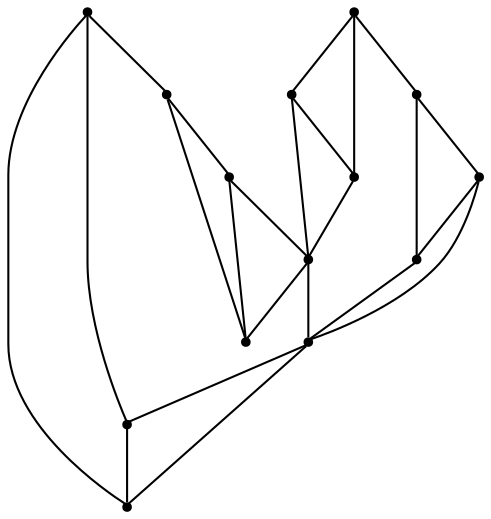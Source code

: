 graph {
  node [shape=point,comment="{\"directed\":false,\"doi\":\"10.1007/978-3-540-24595-7_17\",\"figure\":\"1\"}"]

  v0 [pos="1088.723328488372,1956.9643293108265"]
  v1 [pos="1088.723328488372,2142.0892987932484"]
  v2 [pos="996.1436228197674,2095.839273361933"]
  v3 [pos="996.1436228197674,1910.714176722936"]
  v4 [pos="996.1436228197674,2003.276788620722"]
  v5 [pos="903.5639171511627,1956.9643293108265"]
  v6 [pos="903.5639171511627,2142.0892987932484"]
  v7 [pos="996.1436228197674,2188.401758103144"]
  v8 [pos="810.9842114825582,1910.714176722936"]
  v9 [pos="810.9842114825582,2003.276788620722"]
  v10 [pos="810.9842114825582,2095.839273361933"]
  v11 [pos="718.4044422238372,2142.0892987932484"]
  v12 [pos="810.9842114825582,2188.401758103144"]
  v13 [pos="718.4044422238372,1956.9643293108265"]

  v11 -- v12 [id="-3",pos="718.4044422238372,2142.0892987932484 810.9842114825582,2188.401758103144 810.9842114825582,2188.401758103144 810.9842114825582,2188.401758103144"]
  v11 -- v13 [id="-4",pos="718.4044422238372,2142.0892987932484 718.4044422238372,1956.9643293108265 718.4044422238372,1956.9643293108265 718.4044422238372,1956.9643293108265"]
  v13 -- v9 [id="-6",pos="718.4044422238372,1956.9643293108265 810.9842114825582,2003.276788620722 810.9842114825582,2003.276788620722 810.9842114825582,2003.276788620722"]
  v13 -- v8 [id="-7",pos="718.4044422238372,1956.9643293108265 810.9842114825582,1910.714176722936 810.9842114825582,1910.714176722936 810.9842114825582,1910.714176722936"]
  v12 -- v10 [id="-8",pos="810.9842114825582,2188.401758103144 810.9842114825582,2095.839273361933 810.9842114825582,2095.839273361933 810.9842114825582,2095.839273361933"]
  v12 -- v6 [id="-9",pos="810.9842114825582,2188.401758103144 903.5639171511627,2142.0892987932484 903.5639171511627,2142.0892987932484 903.5639171511627,2142.0892987932484"]
  v10 -- v11 [id="-10",pos="810.9842114825582,2095.839273361933 718.4044422238372,2142.0892987932484 718.4044422238372,2142.0892987932484 718.4044422238372,2142.0892987932484"]
  v10 -- v6 [id="-11",pos="810.9842114825582,2095.839273361933 903.5639171511627,2142.0892987932484 903.5639171511627,2142.0892987932484 903.5639171511627,2142.0892987932484"]
  v9 -- v5 [id="-12",pos="810.9842114825582,2003.276788620722 903.5639171511627,1956.9643293108265 903.5639171511627,1956.9643293108265 903.5639171511627,1956.9643293108265"]
  v9 -- v8 [id="-13",pos="810.9842114825582,2003.276788620722 810.9842114825582,1910.714176722936 810.9842114825582,1910.714176722936 810.9842114825582,1910.714176722936"]
  v8 -- v5 [id="-14",pos="810.9842114825582,1910.714176722936 903.5639171511627,1956.9643293108265 903.5639171511627,1956.9643293108265 903.5639171511627,1956.9643293108265"]
  v6 -- v5 [id="-16",pos="903.5639171511627,2142.0892987932484 903.5639171511627,1956.9643293108265 903.5639171511627,1956.9643293108265 903.5639171511627,1956.9643293108265"]
  v6 -- v7 [id="-17",pos="903.5639171511627,2142.0892987932484 996.1436228197674,2188.401758103144 996.1436228197674,2188.401758103144 996.1436228197674,2188.401758103144"]
  v5 -- v3 [id="-19",pos="903.5639171511627,1956.9643293108265 996.1436228197674,1910.714176722936 996.1436228197674,1910.714176722936 996.1436228197674,1910.714176722936"]
  v7 -- v1 [id="-20",pos="996.1436228197674,2188.401758103144 1088.723328488372,2142.0892987932484 1088.723328488372,2142.0892987932484 1088.723328488372,2142.0892987932484"]
  v7 -- v2 [id="-21",pos="996.1436228197674,2188.401758103144 996.1436228197674,2095.839273361933 996.1436228197674,2095.839273361933 996.1436228197674,2095.839273361933"]
  v2 -- v6 [id="-22",pos="996.1436228197674,2095.839273361933 903.5639171511627,2142.0892987932484 903.5639171511627,2142.0892987932484 903.5639171511627,2142.0892987932484"]
  v4 -- v5 [id="-23",pos="996.1436228197674,2003.276788620722 903.5639171511627,1956.9643293108265 903.5639171511627,1956.9643293108265 903.5639171511627,1956.9643293108265"]
  v4 -- v0 [id="-24",pos="996.1436228197674,2003.276788620722 1088.723328488372,1956.9643293108265 1088.723328488372,1956.9643293108265 1088.723328488372,1956.9643293108265"]
  v3 -- v0 [id="-25",pos="996.1436228197674,1910.714176722936 1088.723328488372,1956.9643293108265 1088.723328488372,1956.9643293108265 1088.723328488372,1956.9643293108265"]
  v3 -- v4 [id="-26",pos="996.1436228197674,1910.714176722936 996.1436228197674,2003.276788620722 996.1436228197674,2003.276788620722 996.1436228197674,2003.276788620722"]
  v1 -- v2 [id="-28",pos="1088.723328488372,2142.0892987932484 996.1436228197674,2095.839273361933 996.1436228197674,2095.839273361933 996.1436228197674,2095.839273361933"]
  v0 -- v1 [id="-29",pos="1088.723328488372,1956.9643293108265 1088.723328488372,2142.0892987932484 1088.723328488372,2142.0892987932484 1088.723328488372,2142.0892987932484"]
}